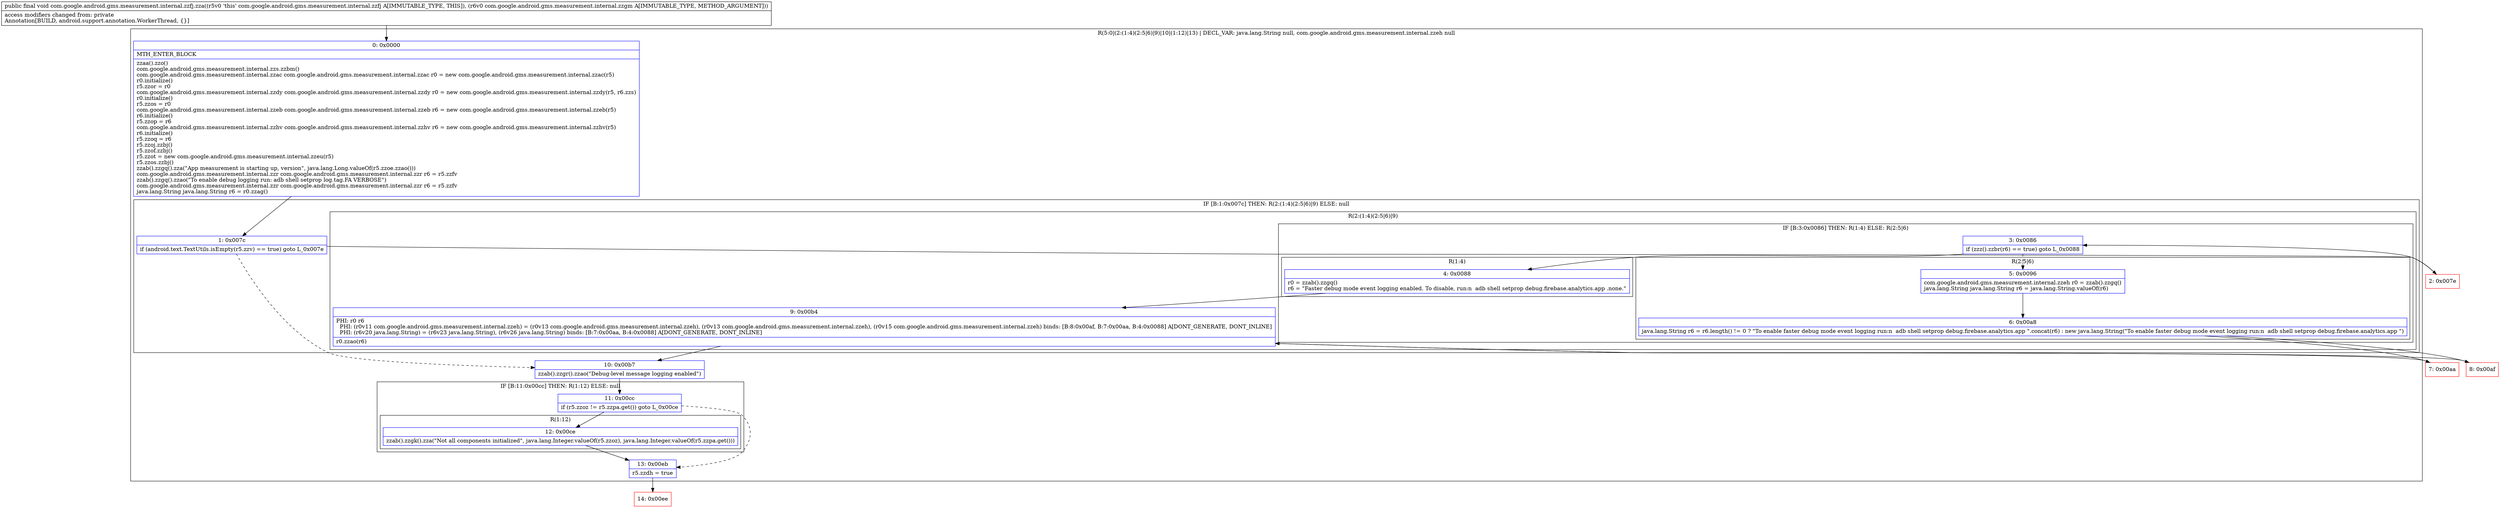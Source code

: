 digraph "CFG forcom.google.android.gms.measurement.internal.zzfj.zza(Lcom\/google\/android\/gms\/measurement\/internal\/zzgm;)V" {
subgraph cluster_Region_2117713484 {
label = "R(5:0|(2:(1:4)(2:5|6)|9)|10|(1:12)|13) | DECL_VAR: java.lang.String null, com.google.android.gms.measurement.internal.zzeh null\l";
node [shape=record,color=blue];
Node_0 [shape=record,label="{0\:\ 0x0000|MTH_ENTER_BLOCK\l|zzaa().zzo()\lcom.google.android.gms.measurement.internal.zzs.zzbm()\lcom.google.android.gms.measurement.internal.zzac com.google.android.gms.measurement.internal.zzac r0 = new com.google.android.gms.measurement.internal.zzac(r5)\lr0.initialize()\lr5.zzor = r0\lcom.google.android.gms.measurement.internal.zzdy com.google.android.gms.measurement.internal.zzdy r0 = new com.google.android.gms.measurement.internal.zzdy(r5, r6.zzs)\lr0.initialize()\lr5.zzos = r0\lcom.google.android.gms.measurement.internal.zzeb com.google.android.gms.measurement.internal.zzeb r6 = new com.google.android.gms.measurement.internal.zzeb(r5)\lr6.initialize()\lr5.zzop = r6\lcom.google.android.gms.measurement.internal.zzhv com.google.android.gms.measurement.internal.zzhv r6 = new com.google.android.gms.measurement.internal.zzhv(r5)\lr6.initialize()\lr5.zzoq = r6\lr5.zzoj.zzbj()\lr5.zzof.zzbj()\lr5.zzot = new com.google.android.gms.measurement.internal.zzeu(r5)\lr5.zzos.zzbj()\lzzab().zzgq().zza(\"App measurement is starting up, version\", java.lang.Long.valueOf(r5.zzoe.zzao()))\lcom.google.android.gms.measurement.internal.zzr com.google.android.gms.measurement.internal.zzr r6 = r5.zzfv\lzzab().zzgq().zzao(\"To enable debug logging run: adb shell setprop log.tag.FA VERBOSE\")\lcom.google.android.gms.measurement.internal.zzr com.google.android.gms.measurement.internal.zzr r6 = r5.zzfv\ljava.lang.String java.lang.String r6 = r0.zzag()\l}"];
subgraph cluster_IfRegion_1241033940 {
label = "IF [B:1:0x007c] THEN: R(2:(1:4)(2:5|6)|9) ELSE: null";
node [shape=record,color=blue];
Node_1 [shape=record,label="{1\:\ 0x007c|if (android.text.TextUtils.isEmpty(r5.zzv) == true) goto L_0x007e\l}"];
subgraph cluster_Region_221329460 {
label = "R(2:(1:4)(2:5|6)|9)";
node [shape=record,color=blue];
subgraph cluster_IfRegion_305581924 {
label = "IF [B:3:0x0086] THEN: R(1:4) ELSE: R(2:5|6)";
node [shape=record,color=blue];
Node_3 [shape=record,label="{3\:\ 0x0086|if (zzz().zzbr(r6) == true) goto L_0x0088\l}"];
subgraph cluster_Region_1180519337 {
label = "R(1:4)";
node [shape=record,color=blue];
Node_4 [shape=record,label="{4\:\ 0x0088|r0 = zzab().zzgq()\lr6 = \"Faster debug mode event logging enabled. To disable, run:n  adb shell setprop debug.firebase.analytics.app .none.\"\l}"];
}
subgraph cluster_Region_1680704725 {
label = "R(2:5|6)";
node [shape=record,color=blue];
Node_5 [shape=record,label="{5\:\ 0x0096|com.google.android.gms.measurement.internal.zzeh r0 = zzab().zzgq()\ljava.lang.String java.lang.String r6 = java.lang.String.valueOf(r6)\l}"];
Node_6 [shape=record,label="{6\:\ 0x00a8|java.lang.String r6 = r6.length() != 0 ? \"To enable faster debug mode event logging run:n  adb shell setprop debug.firebase.analytics.app \".concat(r6) : new java.lang.String(\"To enable faster debug mode event logging run:n  adb shell setprop debug.firebase.analytics.app \")\l}"];
}
}
Node_9 [shape=record,label="{9\:\ 0x00b4|PHI: r0 r6 \l  PHI: (r0v11 com.google.android.gms.measurement.internal.zzeh) = (r0v13 com.google.android.gms.measurement.internal.zzeh), (r0v13 com.google.android.gms.measurement.internal.zzeh), (r0v15 com.google.android.gms.measurement.internal.zzeh) binds: [B:8:0x00af, B:7:0x00aa, B:4:0x0088] A[DONT_GENERATE, DONT_INLINE]\l  PHI: (r6v20 java.lang.String) = (r6v23 java.lang.String), (r6v26 java.lang.String) binds: [B:7:0x00aa, B:4:0x0088] A[DONT_GENERATE, DONT_INLINE]\l|r0.zzao(r6)\l}"];
}
}
Node_10 [shape=record,label="{10\:\ 0x00b7|zzab().zzgr().zzao(\"Debug\-level message logging enabled\")\l}"];
subgraph cluster_IfRegion_881110717 {
label = "IF [B:11:0x00cc] THEN: R(1:12) ELSE: null";
node [shape=record,color=blue];
Node_11 [shape=record,label="{11\:\ 0x00cc|if (r5.zzoz != r5.zzpa.get()) goto L_0x00ce\l}"];
subgraph cluster_Region_621907642 {
label = "R(1:12)";
node [shape=record,color=blue];
Node_12 [shape=record,label="{12\:\ 0x00ce|zzab().zzgk().zza(\"Not all components initialized\", java.lang.Integer.valueOf(r5.zzoz), java.lang.Integer.valueOf(r5.zzpa.get()))\l}"];
}
}
Node_13 [shape=record,label="{13\:\ 0x00eb|r5.zzdh = true\l}"];
}
Node_2 [shape=record,color=red,label="{2\:\ 0x007e}"];
Node_7 [shape=record,color=red,label="{7\:\ 0x00aa}"];
Node_8 [shape=record,color=red,label="{8\:\ 0x00af}"];
Node_14 [shape=record,color=red,label="{14\:\ 0x00ee}"];
MethodNode[shape=record,label="{public final void com.google.android.gms.measurement.internal.zzfj.zza((r5v0 'this' com.google.android.gms.measurement.internal.zzfj A[IMMUTABLE_TYPE, THIS]), (r6v0 com.google.android.gms.measurement.internal.zzgm A[IMMUTABLE_TYPE, METHOD_ARGUMENT]))  | access modifiers changed from: private\lAnnotation[BUILD, android.support.annotation.WorkerThread, \{\}]\l}"];
MethodNode -> Node_0;
Node_0 -> Node_1;
Node_1 -> Node_2;
Node_1 -> Node_10[style=dashed];
Node_3 -> Node_4;
Node_3 -> Node_5[style=dashed];
Node_4 -> Node_9;
Node_5 -> Node_6;
Node_6 -> Node_7;
Node_6 -> Node_8;
Node_9 -> Node_10;
Node_10 -> Node_11;
Node_11 -> Node_12;
Node_11 -> Node_13[style=dashed];
Node_12 -> Node_13;
Node_13 -> Node_14;
Node_2 -> Node_3;
Node_7 -> Node_9;
Node_8 -> Node_9;
}


